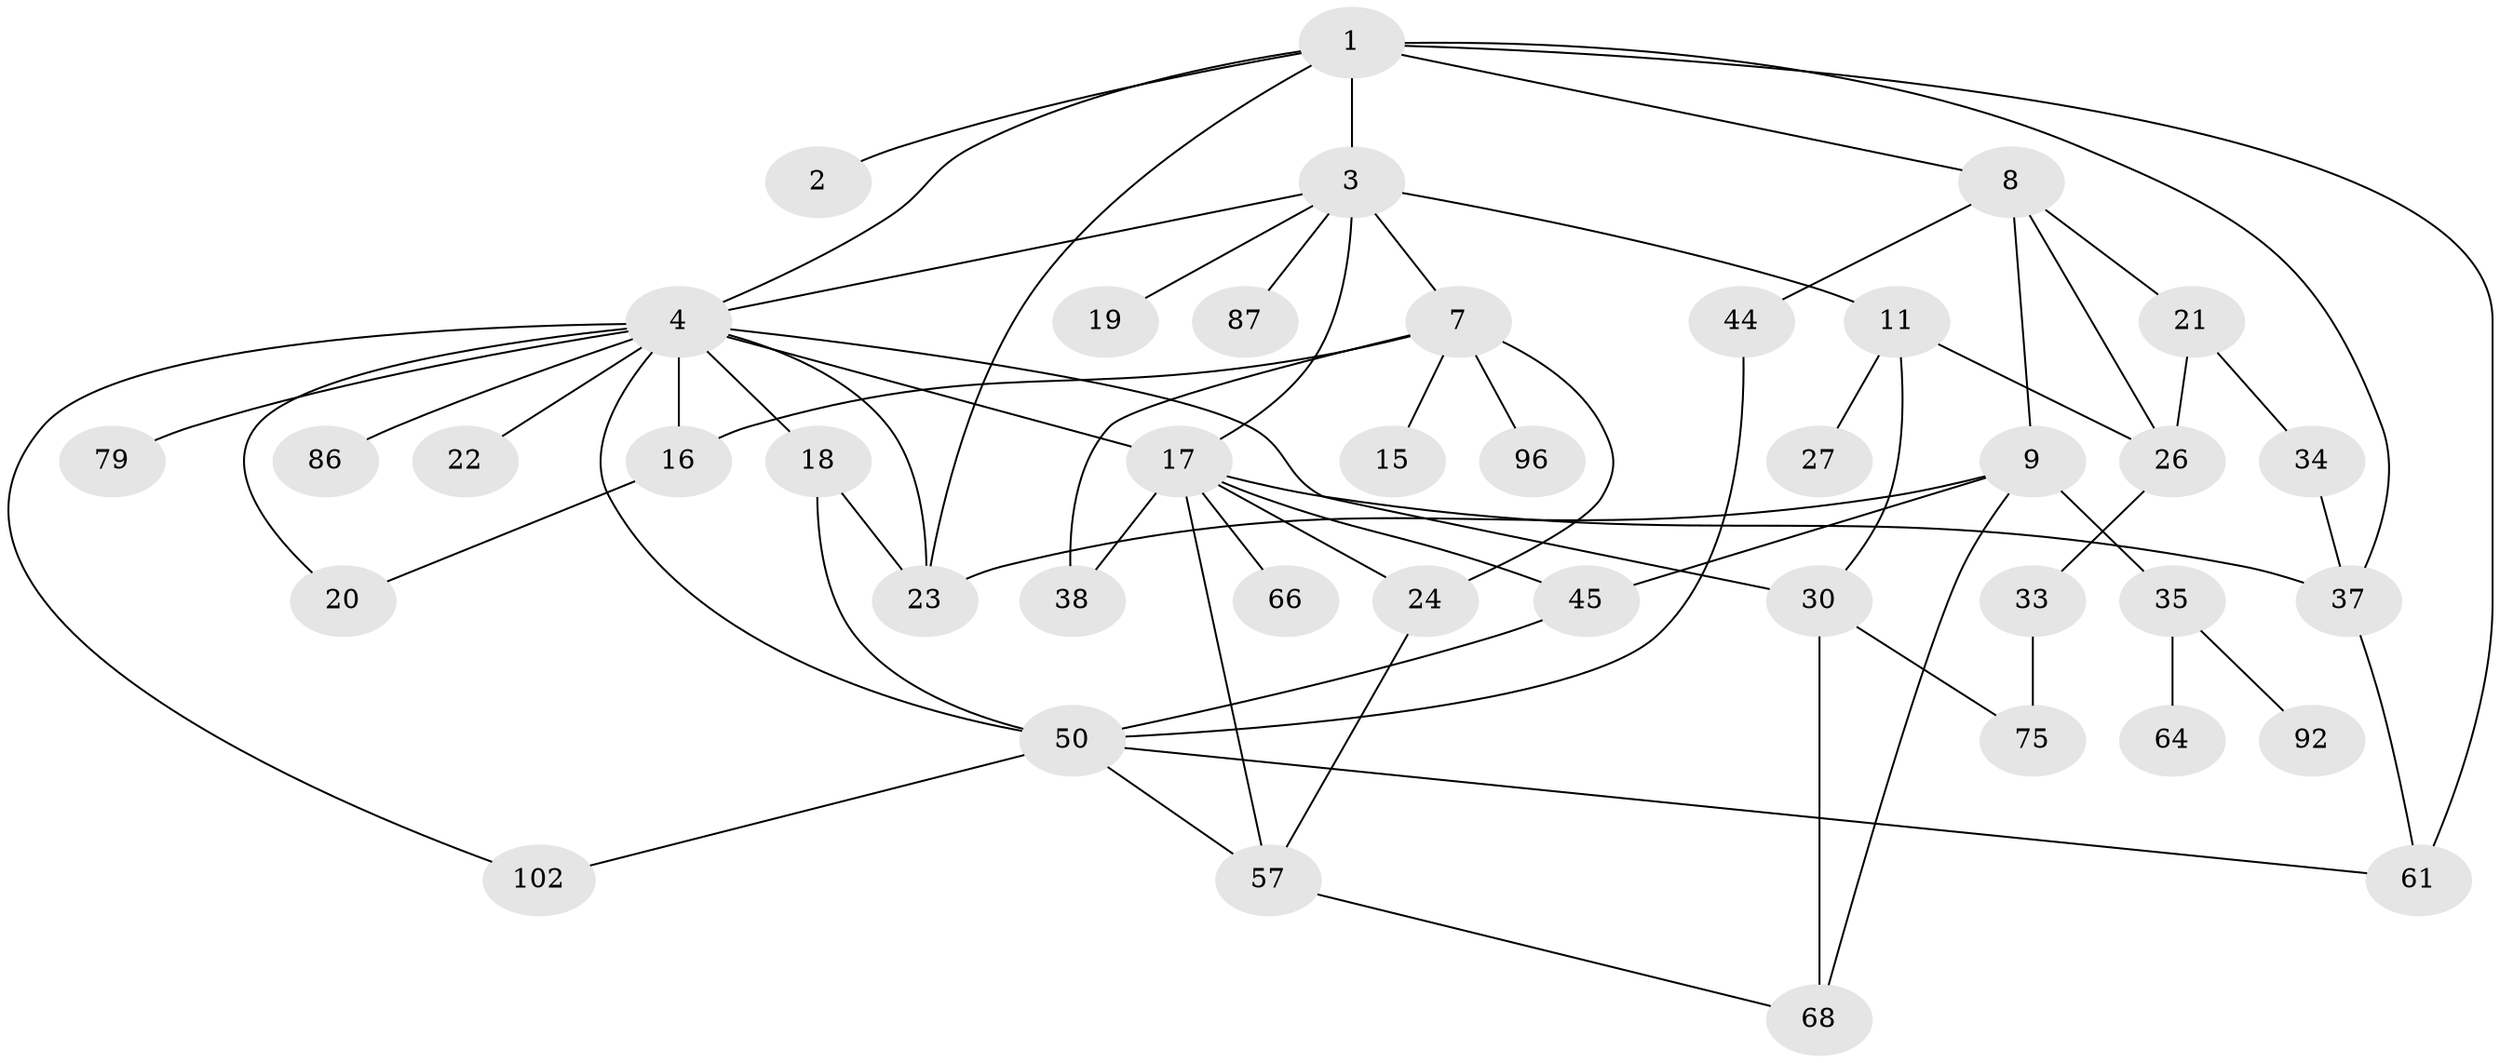 // original degree distribution, {7: 0.019417475728155338, 1: 0.24271844660194175, 8: 0.019417475728155338, 4: 0.08737864077669903, 6: 0.019417475728155338, 2: 0.36893203883495146, 3: 0.1941747572815534, 5: 0.04854368932038835}
// Generated by graph-tools (version 1.1) at 2025/17/03/04/25 18:17:08]
// undirected, 41 vertices, 66 edges
graph export_dot {
graph [start="1"]
  node [color=gray90,style=filled];
  1;
  2;
  3 [super="+73+10"];
  4 [super="+31+5+69"];
  7 [super="+74+55+14+53"];
  8 [super="+25"];
  9 [super="+29+12+51"];
  11 [super="+72"];
  15 [super="+28"];
  16 [super="+81"];
  17 [super="+46"];
  18 [super="+65"];
  19;
  20;
  21;
  22 [super="+56"];
  23 [super="+47"];
  24 [super="+97+78+43"];
  26 [super="+32"];
  27 [super="+76"];
  30 [super="+40+52+39"];
  33 [super="+84"];
  34;
  35 [super="+41"];
  37 [super="+93+99"];
  38 [super="+42"];
  44;
  45 [super="+91+48"];
  50 [super="+54+80"];
  57 [super="+70"];
  61 [super="+77"];
  64;
  66;
  68;
  75 [super="+88"];
  79 [super="+95"];
  86;
  87;
  92;
  96;
  102;
  1 -- 2;
  1 -- 3;
  1 -- 4;
  1 -- 8;
  1 -- 37;
  1 -- 61;
  1 -- 23;
  3 -- 7 [weight=2];
  3 -- 11;
  3 -- 17;
  3 -- 87;
  3 -- 19;
  3 -- 4;
  4 -- 18;
  4 -- 20;
  4 -- 30;
  4 -- 102;
  4 -- 23;
  4 -- 79;
  4 -- 16;
  4 -- 17;
  4 -- 50;
  4 -- 22;
  4 -- 86;
  7 -- 24;
  7 -- 16;
  7 -- 96;
  7 -- 15;
  7 -- 38;
  8 -- 9;
  8 -- 21;
  8 -- 44;
  8 -- 26;
  9 -- 68;
  9 -- 23;
  9 -- 35;
  9 -- 45 [weight=2];
  11 -- 27;
  11 -- 26;
  11 -- 30;
  16 -- 20;
  17 -- 57;
  17 -- 66;
  17 -- 24;
  17 -- 37;
  17 -- 38;
  17 -- 45;
  18 -- 23 [weight=2];
  18 -- 50;
  21 -- 26;
  21 -- 34;
  24 -- 57;
  26 -- 33;
  30 -- 68;
  30 -- 75;
  33 -- 75;
  34 -- 37;
  35 -- 64;
  35 -- 92;
  37 -- 61;
  44 -- 50;
  45 -- 50;
  50 -- 102;
  50 -- 57;
  50 -- 61;
  57 -- 68;
}

